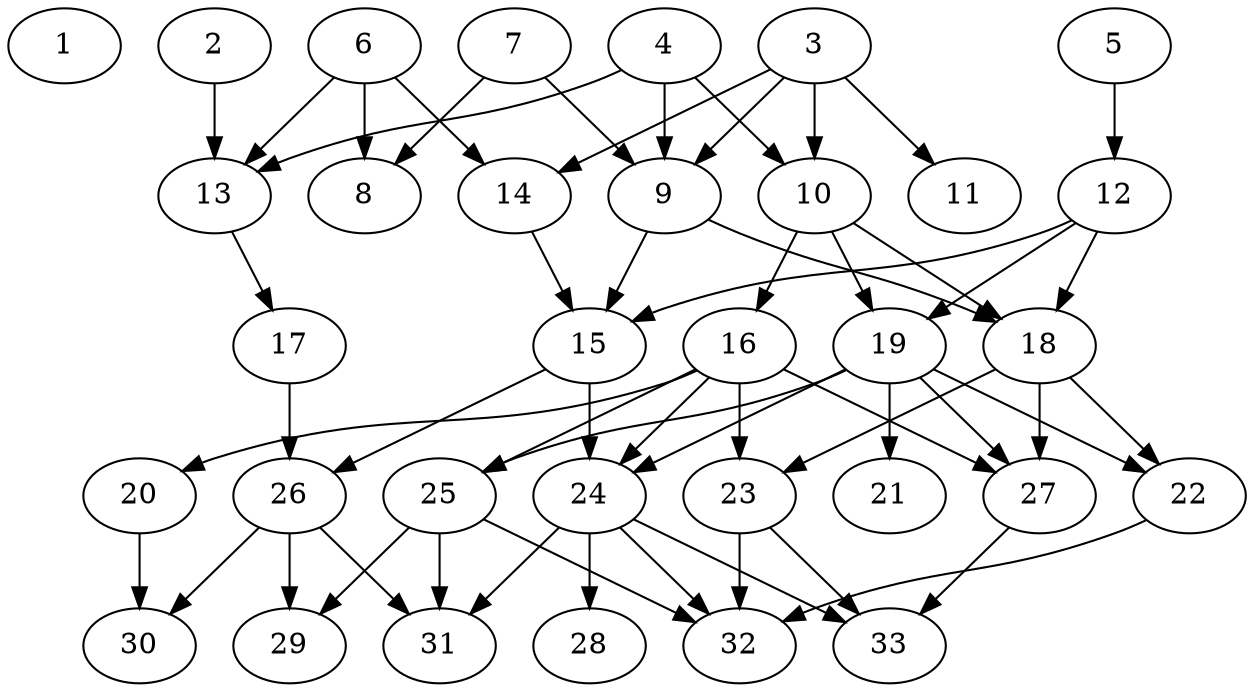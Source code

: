// DAG (tier=2-normal, mode=data, n=33, ccr=0.409, fat=0.540, density=0.432, regular=0.532, jump=0.134, mindata=2097152, maxdata=16777216)
// DAG automatically generated by daggen at Sun Aug 24 16:33:34 2025
// /home/ermia/Project/Environments/daggen/bin/daggen --dot --ccr 0.409 --fat 0.540 --regular 0.532 --density 0.432 --jump 0.134 --mindata 2097152 --maxdata 16777216 -n 33 
digraph G {
  1 [size="212877123989886992384", alpha="0.10", expect_size="106438561994943496192"]
  2 [size="2026489895288137842688", alpha="0.06", expect_size="1013244947644068921344"]
  2 -> 13 [size ="1281109589491712"]
  3 [size="1190476753403904000000", alpha="0.06", expect_size="595238376701952000000"]
  3 -> 9 [size ="898608660480000"]
  3 -> 10 [size ="898608660480000"]
  3 -> 11 [size ="898608660480000"]
  3 -> 14 [size ="898608660480000"]
  4 [size="132693816340539056", alpha="0.03", expect_size="66346908170269528"]
  4 -> 9 [size ="51343951659008"]
  4 -> 10 [size ="51343951659008"]
  4 -> 13 [size ="51343951659008"]
  5 [size="308879585509882496", alpha="0.09", expect_size="154439792754941248"]
  5 -> 12 [size ="145798713049088"]
  6 [size="86807435390878744576", alpha="0.05", expect_size="43403717695439372288"]
  6 -> 8 [size ="156841602449408"]
  6 -> 13 [size ="156841602449408"]
  6 -> 14 [size ="156841602449408"]
  7 [size="31673853119028988", alpha="0.14", expect_size="15836926559514494"]
  7 -> 8 [size ="35390832508928"]
  7 -> 9 [size ="35390832508928"]
  8 [size="15310129939925062", alpha="0.19", expect_size="7655064969962531"]
  9 [size="24956421124325984", alpha="0.01", expect_size="12478210562162992"]
  9 -> 15 [size ="425733398724608"]
  9 -> 18 [size ="425733398724608"]
  10 [size="285185522171692187648", alpha="0.18", expect_size="142592761085846093824"]
  10 -> 16 [size ="346610437455872"]
  10 -> 18 [size ="346610437455872"]
  10 -> 19 [size ="346610437455872"]
  11 [size="219102581229221664", alpha="0.06", expect_size="109551290614610832"]
  12 [size="38237330405851136000", alpha="0.05", expect_size="19118665202925568000"]
  12 -> 15 [size ="90799131852800"]
  12 -> 18 [size ="90799131852800"]
  12 -> 19 [size ="90799131852800"]
  13 [size="76577639656641789952", alpha="0.06", expect_size="38288819828320894976"]
  13 -> 17 [size ="144264000438272"]
  14 [size="2189577781987019587584", alpha="0.15", expect_size="1094788890993509793792"]
  14 -> 15 [size ="1348953270386688"]
  15 [size="1289368604304249716736", alpha="0.06", expect_size="644684302152124858368"]
  15 -> 24 [size ="947708365897728"]
  15 -> 26 [size ="947708365897728"]
  16 [size="2173043637736991358976", alpha="0.02", expect_size="1086521818868495679488"]
  16 -> 20 [size ="1342153800286208"]
  16 -> 23 [size ="1342153800286208"]
  16 -> 24 [size ="1342153800286208"]
  16 -> 25 [size ="1342153800286208"]
  16 -> 27 [size ="1342153800286208"]
  17 [size="4027159821757333504", alpha="0.03", expect_size="2013579910878666752"]
  17 -> 26 [size ="1759085737279488"]
  18 [size="2735053325046573432832", alpha="0.02", expect_size="1367526662523286716416"]
  18 -> 22 [size ="1564589888110592"]
  18 -> 23 [size ="1564589888110592"]
  18 -> 27 [size ="1564589888110592"]
  19 [size="1231135944759883264", alpha="0.16", expect_size="615567972379941632"]
  19 -> 21 [size ="1237735830454272"]
  19 -> 22 [size ="1237735830454272"]
  19 -> 24 [size ="1237735830454272"]
  19 -> 25 [size ="1237735830454272"]
  19 -> 27 [size ="1237735830454272"]
  20 [size="62593339717336136", alpha="0.16", expect_size="31296669858668068"]
  20 -> 30 [size ="1123522583724032"]
  21 [size="1265335109077166592", alpha="0.04", expect_size="632667554538583296"]
  22 [size="30946840849315528704", alpha="0.13", expect_size="15473420424657764352"]
  22 -> 32 [size ="78855901544448"]
  23 [size="358438749421302710272", alpha="0.02", expect_size="179219374710651355136"]
  23 -> 32 [size ="403676334129152"]
  23 -> 33 [size ="403676334129152"]
  24 [size="345813700309093568", alpha="0.04", expect_size="172906850154546784"]
  24 -> 28 [size ="382545766121472"]
  24 -> 31 [size ="382545766121472"]
  24 -> 32 [size ="382545766121472"]
  24 -> 33 [size ="382545766121472"]
  25 [size="2559001785585795584", alpha="0.15", expect_size="1279500892792897792"]
  25 -> 29 [size ="1975257346867200"]
  25 -> 31 [size ="1975257346867200"]
  25 -> 32 [size ="1975257346867200"]
  26 [size="59807015031814600", alpha="0.12", expect_size="29903507515907300"]
  26 -> 29 [size ="1877383892172800"]
  26 -> 30 [size ="1877383892172800"]
  26 -> 31 [size ="1877383892172800"]
  27 [size="1636864161548332957696", alpha="0.06", expect_size="818432080774166478848"]
  27 -> 33 [size ="1111130529333248"]
  28 [size="101536933083315360", alpha="0.10", expect_size="50768466541657680"]
  29 [size="65773314808020467712", alpha="0.04", expect_size="32886657404010233856"]
  30 [size="3978392683065561317376", alpha="0.06", expect_size="1989196341532780658688"]
  31 [size="114871052429589616", alpha="0.06", expect_size="57435526214794808"]
  32 [size="2356843535633598", alpha="0.19", expect_size="1178421767816799"]
  33 [size="99209891584575312", alpha="0.15", expect_size="49604945792287656"]
}